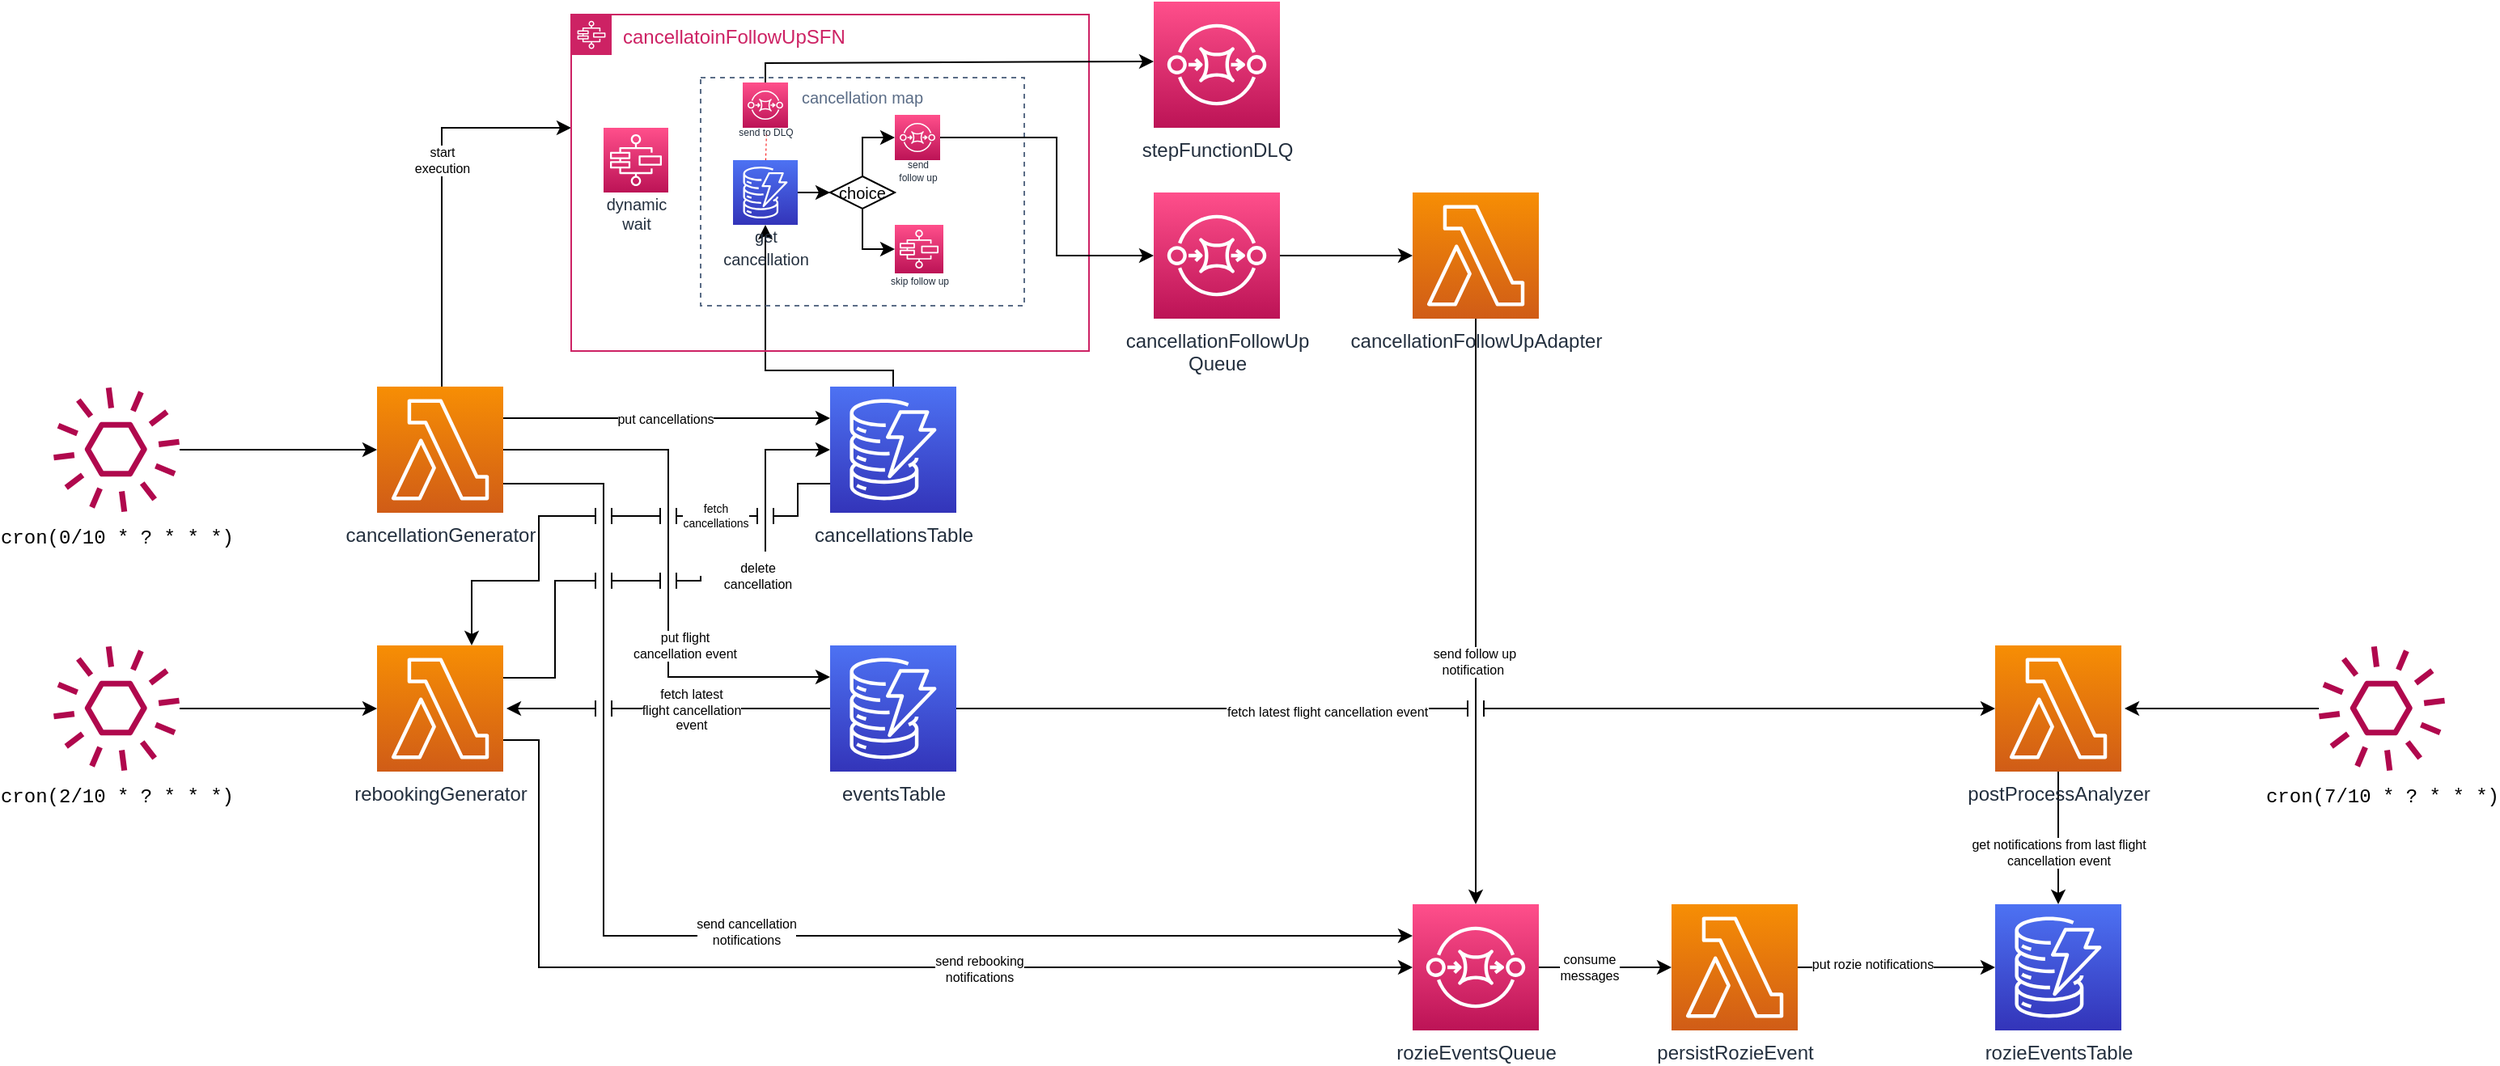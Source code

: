 <mxfile version="20.8.11" type="device"><diagram name="Pagina-1" id="FkzZ_aIhS2FaqJfJaAyY"><mxGraphModel dx="559" dy="347" grid="1" gridSize="10" guides="1" tooltips="1" connect="1" arrows="1" fold="1" page="1" pageScale="1" pageWidth="1920" pageHeight="1200" math="0" shadow="0"><root><mxCell id="0"/><mxCell id="1" parent="0"/><mxCell id="x7Xkq55nSBfE9XqSseAG-19" style="edgeStyle=orthogonalEdgeStyle;rounded=0;orthogonalLoop=1;jettySize=auto;html=1;entryX=0;entryY=0.25;entryDx=0;entryDy=0;entryPerimeter=0;fontColor=#000000;exitX=1;exitY=0.25;exitDx=0;exitDy=0;exitPerimeter=0;" edge="1" parent="1" source="x7Xkq55nSBfE9XqSseAG-1" target="x7Xkq55nSBfE9XqSseAG-6"><mxGeometry relative="1" as="geometry"><Array as="points"><mxPoint x="610" y="300"/><mxPoint x="680" y="300"/></Array></mxGeometry></mxCell><mxCell id="x7Xkq55nSBfE9XqSseAG-20" value="put cancellations" style="edgeLabel;html=1;align=center;verticalAlign=middle;resizable=0;points=[];fontColor=#000000;fontSize=8;" vertex="1" connectable="0" parent="x7Xkq55nSBfE9XqSseAG-19"><mxGeometry x="-0.01" y="-3" relative="1" as="geometry"><mxPoint y="-3" as="offset"/></mxGeometry></mxCell><mxCell id="x7Xkq55nSBfE9XqSseAG-21" style="edgeStyle=orthogonalEdgeStyle;rounded=0;orthogonalLoop=1;jettySize=auto;html=1;exitX=1;exitY=0.5;exitDx=0;exitDy=0;exitPerimeter=0;entryX=0;entryY=0.25;entryDx=0;entryDy=0;entryPerimeter=0;fontColor=#000000;" edge="1" parent="1" source="x7Xkq55nSBfE9XqSseAG-1" target="x7Xkq55nSBfE9XqSseAG-11"><mxGeometry relative="1" as="geometry"><Array as="points"><mxPoint x="580" y="319"/><mxPoint x="580" y="460"/></Array></mxGeometry></mxCell><mxCell id="x7Xkq55nSBfE9XqSseAG-22" value="put flight&lt;br style=&quot;font-size: 8px;&quot;&gt;cancellation event" style="edgeLabel;html=1;align=center;verticalAlign=middle;resizable=0;points=[];fontColor=#000000;fontSize=8;" vertex="1" connectable="0" parent="x7Xkq55nSBfE9XqSseAG-21"><mxGeometry x="-0.3" y="-1" relative="1" as="geometry"><mxPoint x="11" y="103" as="offset"/></mxGeometry></mxCell><mxCell id="x7Xkq55nSBfE9XqSseAG-23" style="edgeStyle=orthogonalEdgeStyle;rounded=0;orthogonalLoop=1;jettySize=auto;html=1;entryX=0;entryY=0.25;entryDx=0;entryDy=0;entryPerimeter=0;fontColor=#000000;" edge="1" parent="1" source="x7Xkq55nSBfE9XqSseAG-1" target="x7Xkq55nSBfE9XqSseAG-13"><mxGeometry relative="1" as="geometry"><Array as="points"><mxPoint x="540" y="340"/><mxPoint x="540" y="620"/></Array></mxGeometry></mxCell><mxCell id="x7Xkq55nSBfE9XqSseAG-24" value="send cancellation&lt;br style=&quot;font-size: 8px;&quot;&gt;notifications" style="edgeLabel;html=1;align=center;verticalAlign=middle;resizable=0;points=[];fontColor=#000000;fontSize=8;" vertex="1" connectable="0" parent="x7Xkq55nSBfE9XqSseAG-23"><mxGeometry x="0.021" y="4" relative="1" as="geometry"><mxPoint y="1" as="offset"/></mxGeometry></mxCell><mxCell id="x7Xkq55nSBfE9XqSseAG-43" style="edgeStyle=orthogonalEdgeStyle;rounded=0;jumpStyle=line;jumpSize=10;orthogonalLoop=1;jettySize=auto;html=1;fontSize=8;fontColor=#000000;" edge="1" parent="1" source="x7Xkq55nSBfE9XqSseAG-1" target="x7Xkq55nSBfE9XqSseAG-18"><mxGeometry relative="1" as="geometry"><Array as="points"><mxPoint x="440" y="120"/></Array></mxGeometry></mxCell><mxCell id="x7Xkq55nSBfE9XqSseAG-44" value="start&lt;br&gt;execution" style="edgeLabel;html=1;align=center;verticalAlign=middle;resizable=0;points=[];fontSize=8;fontColor=#000000;" vertex="1" connectable="0" parent="x7Xkq55nSBfE9XqSseAG-43"><mxGeometry x="0.167" relative="1" as="geometry"><mxPoint as="offset"/></mxGeometry></mxCell><mxCell id="x7Xkq55nSBfE9XqSseAG-1" value="cancellationGenerator" style="sketch=0;points=[[0,0,0],[0.25,0,0],[0.5,0,0],[0.75,0,0],[1,0,0],[0,1,0],[0.25,1,0],[0.5,1,0],[0.75,1,0],[1,1,0],[0,0.25,0],[0,0.5,0],[0,0.75,0],[1,0.25,0],[1,0.5,0],[1,0.75,0]];outlineConnect=0;fontColor=#232F3E;gradientColor=#F78E04;gradientDirection=north;fillColor=#D05C17;strokeColor=#ffffff;dashed=0;verticalLabelPosition=bottom;verticalAlign=top;align=center;html=1;fontSize=12;fontStyle=0;aspect=fixed;shape=mxgraph.aws4.resourceIcon;resIcon=mxgraph.aws4.lambda;" vertex="1" parent="1"><mxGeometry x="400" y="280" width="78" height="78" as="geometry"/></mxCell><mxCell id="x7Xkq55nSBfE9XqSseAG-27" style="edgeStyle=orthogonalEdgeStyle;rounded=0;orthogonalLoop=1;jettySize=auto;html=1;entryX=0;entryY=0.5;entryDx=0;entryDy=0;entryPerimeter=0;fontColor=#000000;jumpStyle=line;jumpSize=10;startArrow=none;" edge="1" parent="1" source="x7Xkq55nSBfE9XqSseAG-29" target="x7Xkq55nSBfE9XqSseAG-6"><mxGeometry relative="1" as="geometry"><Array as="points"><mxPoint x="640" y="400"/><mxPoint x="640" y="319"/></Array></mxGeometry></mxCell><mxCell id="x7Xkq55nSBfE9XqSseAG-37" style="edgeStyle=orthogonalEdgeStyle;rounded=0;jumpStyle=line;jumpSize=10;orthogonalLoop=1;jettySize=auto;html=1;exitX=1;exitY=0.75;exitDx=0;exitDy=0;exitPerimeter=0;entryX=0;entryY=0.5;entryDx=0;entryDy=0;entryPerimeter=0;fontSize=8;fontColor=#000000;" edge="1" parent="1" source="x7Xkq55nSBfE9XqSseAG-2" target="x7Xkq55nSBfE9XqSseAG-13"><mxGeometry relative="1" as="geometry"><Array as="points"><mxPoint x="500" y="499"/><mxPoint x="500" y="639"/></Array></mxGeometry></mxCell><mxCell id="x7Xkq55nSBfE9XqSseAG-38" value="send rebooking&lt;br&gt;notifications" style="edgeLabel;html=1;align=center;verticalAlign=middle;resizable=0;points=[];fontSize=8;fontColor=#000000;" vertex="1" connectable="0" parent="x7Xkq55nSBfE9XqSseAG-37"><mxGeometry x="0.235" y="-1" relative="1" as="geometry"><mxPoint as="offset"/></mxGeometry></mxCell><mxCell id="x7Xkq55nSBfE9XqSseAG-2" value="rebookingGenerator" style="sketch=0;points=[[0,0,0],[0.25,0,0],[0.5,0,0],[0.75,0,0],[1,0,0],[0,1,0],[0.25,1,0],[0.5,1,0],[0.75,1,0],[1,1,0],[0,0.25,0],[0,0.5,0],[0,0.75,0],[1,0.25,0],[1,0.5,0],[1,0.75,0]];outlineConnect=0;fontColor=#232F3E;gradientColor=#F78E04;gradientDirection=north;fillColor=#D05C17;strokeColor=#ffffff;dashed=0;verticalLabelPosition=bottom;verticalAlign=top;align=center;html=1;fontSize=12;fontStyle=0;aspect=fixed;shape=mxgraph.aws4.resourceIcon;resIcon=mxgraph.aws4.lambda;" vertex="1" parent="1"><mxGeometry x="400" y="440" width="78" height="78" as="geometry"/></mxCell><mxCell id="x7Xkq55nSBfE9XqSseAG-68" style="edgeStyle=orthogonalEdgeStyle;rounded=0;jumpStyle=line;jumpSize=10;orthogonalLoop=1;jettySize=auto;html=1;strokeColor=#000000;strokeWidth=1;fontSize=4;fontColor=#ff0000;endArrow=classic;endFill=1;" edge="1" parent="1" source="x7Xkq55nSBfE9XqSseAG-3" target="x7Xkq55nSBfE9XqSseAG-13"><mxGeometry relative="1" as="geometry"/></mxCell><mxCell id="x7Xkq55nSBfE9XqSseAG-69" value="&lt;font color=&quot;#000000&quot; style=&quot;font-size: 8px;&quot;&gt;send follow up&lt;br&gt;&lt;/font&gt;&lt;font color=&quot;#000000&quot; style=&quot;font-size: 8px;&quot;&gt;notification&amp;nbsp;&lt;/font&gt;" style="edgeLabel;html=1;align=center;verticalAlign=middle;resizable=0;points=[];fontSize=4;fontColor=#ff0000;" vertex="1" connectable="0" parent="x7Xkq55nSBfE9XqSseAG-68"><mxGeometry x="0.171" y="-1" relative="1" as="geometry"><mxPoint as="offset"/></mxGeometry></mxCell><mxCell id="x7Xkq55nSBfE9XqSseAG-3" value="cancellationFollowUpAdapter" style="sketch=0;points=[[0,0,0],[0.25,0,0],[0.5,0,0],[0.75,0,0],[1,0,0],[0,1,0],[0.25,1,0],[0.5,1,0],[0.75,1,0],[1,1,0],[0,0.25,0],[0,0.5,0],[0,0.75,0],[1,0.25,0],[1,0.5,0],[1,0.75,0]];outlineConnect=0;fontColor=#232F3E;gradientColor=#F78E04;gradientDirection=north;fillColor=#D05C17;strokeColor=#ffffff;dashed=0;verticalLabelPosition=bottom;verticalAlign=top;align=center;html=1;fontSize=12;fontStyle=0;aspect=fixed;shape=mxgraph.aws4.resourceIcon;resIcon=mxgraph.aws4.lambda;" vertex="1" parent="1"><mxGeometry x="1040" y="160" width="78" height="78" as="geometry"/></mxCell><mxCell id="x7Xkq55nSBfE9XqSseAG-41" style="edgeStyle=orthogonalEdgeStyle;rounded=0;jumpStyle=line;jumpSize=10;orthogonalLoop=1;jettySize=auto;html=1;fontSize=8;fontColor=#000000;" edge="1" parent="1" source="x7Xkq55nSBfE9XqSseAG-4" target="x7Xkq55nSBfE9XqSseAG-12"><mxGeometry relative="1" as="geometry"/></mxCell><mxCell id="x7Xkq55nSBfE9XqSseAG-42" value="put rozie notifications" style="edgeLabel;html=1;align=center;verticalAlign=middle;resizable=0;points=[];fontSize=8;fontColor=#000000;" vertex="1" connectable="0" parent="x7Xkq55nSBfE9XqSseAG-41"><mxGeometry x="-0.25" y="2" relative="1" as="geometry"><mxPoint as="offset"/></mxGeometry></mxCell><mxCell id="x7Xkq55nSBfE9XqSseAG-4" value="persistRozieEvent" style="sketch=0;points=[[0,0,0],[0.25,0,0],[0.5,0,0],[0.75,0,0],[1,0,0],[0,1,0],[0.25,1,0],[0.5,1,0],[0.75,1,0],[1,1,0],[0,0.25,0],[0,0.5,0],[0,0.75,0],[1,0.25,0],[1,0.5,0],[1,0.75,0]];outlineConnect=0;fontColor=#232F3E;gradientColor=#F78E04;gradientDirection=north;fillColor=#D05C17;strokeColor=#ffffff;dashed=0;verticalLabelPosition=bottom;verticalAlign=top;align=center;html=1;fontSize=12;fontStyle=0;aspect=fixed;shape=mxgraph.aws4.resourceIcon;resIcon=mxgraph.aws4.lambda;" vertex="1" parent="1"><mxGeometry x="1200" y="600" width="78" height="78" as="geometry"/></mxCell><mxCell id="x7Xkq55nSBfE9XqSseAG-72" style="edgeStyle=orthogonalEdgeStyle;rounded=0;jumpStyle=line;jumpSize=10;orthogonalLoop=1;jettySize=auto;html=1;entryX=0.5;entryY=0;entryDx=0;entryDy=0;entryPerimeter=0;strokeColor=#000000;strokeWidth=1;fontSize=8;fontColor=#000000;endArrow=classic;endFill=1;" edge="1" parent="1" source="x7Xkq55nSBfE9XqSseAG-5" target="x7Xkq55nSBfE9XqSseAG-12"><mxGeometry relative="1" as="geometry"/></mxCell><mxCell id="x7Xkq55nSBfE9XqSseAG-73" value="get notifications from last flight&lt;br&gt;cancellation event" style="edgeLabel;html=1;align=center;verticalAlign=middle;resizable=0;points=[];fontSize=8;fontColor=#000000;" vertex="1" connectable="0" parent="x7Xkq55nSBfE9XqSseAG-72"><mxGeometry x="0.211" relative="1" as="geometry"><mxPoint as="offset"/></mxGeometry></mxCell><mxCell id="x7Xkq55nSBfE9XqSseAG-5" value="postProcessAnalyzer" style="sketch=0;points=[[0,0,0],[0.25,0,0],[0.5,0,0],[0.75,0,0],[1,0,0],[0,1,0],[0.25,1,0],[0.5,1,0],[0.75,1,0],[1,1,0],[0,0.25,0],[0,0.5,0],[0,0.75,0],[1,0.25,0],[1,0.5,0],[1,0.75,0]];outlineConnect=0;fontColor=#232F3E;gradientColor=#F78E04;gradientDirection=north;fillColor=#D05C17;strokeColor=#ffffff;dashed=0;verticalLabelPosition=bottom;verticalAlign=top;align=center;html=1;fontSize=12;fontStyle=0;aspect=fixed;shape=mxgraph.aws4.resourceIcon;resIcon=mxgraph.aws4.lambda;" vertex="1" parent="1"><mxGeometry x="1400" y="440" width="78" height="78" as="geometry"/></mxCell><mxCell id="x7Xkq55nSBfE9XqSseAG-31" style="edgeStyle=orthogonalEdgeStyle;rounded=0;jumpStyle=line;jumpSize=10;orthogonalLoop=1;jettySize=auto;html=1;entryX=0.75;entryY=0;entryDx=0;entryDy=0;entryPerimeter=0;fontSize=10;fontColor=#000000;" edge="1" parent="1" source="x7Xkq55nSBfE9XqSseAG-6" target="x7Xkq55nSBfE9XqSseAG-2"><mxGeometry relative="1" as="geometry"><Array as="points"><mxPoint x="660" y="340"/><mxPoint x="660" y="360"/><mxPoint x="500" y="360"/><mxPoint x="500" y="400"/><mxPoint x="459" y="400"/></Array></mxGeometry></mxCell><mxCell id="x7Xkq55nSBfE9XqSseAG-32" value="fetch&lt;br style=&quot;font-size: 7px;&quot;&gt;cancellations" style="edgeLabel;html=1;align=center;verticalAlign=middle;resizable=0;points=[];fontSize=7;fontColor=#000000;" vertex="1" connectable="0" parent="x7Xkq55nSBfE9XqSseAG-31"><mxGeometry x="-0.43" relative="1" as="geometry"><mxPoint as="offset"/></mxGeometry></mxCell><mxCell id="x7Xkq55nSBfE9XqSseAG-67" style="edgeStyle=orthogonalEdgeStyle;rounded=0;jumpStyle=line;jumpSize=10;orthogonalLoop=1;jettySize=auto;html=1;strokeColor=#000000;strokeWidth=1;fontSize=4;fontColor=#ff0000;endArrow=classic;endFill=1;" edge="1" parent="1" source="x7Xkq55nSBfE9XqSseAG-6" target="x7Xkq55nSBfE9XqSseAG-48"><mxGeometry relative="1" as="geometry"><Array as="points"><mxPoint x="719" y="270"/><mxPoint x="640" y="270"/></Array></mxGeometry></mxCell><mxCell id="x7Xkq55nSBfE9XqSseAG-6" value="cancellationsTable" style="sketch=0;points=[[0,0,0],[0.25,0,0],[0.5,0,0],[0.75,0,0],[1,0,0],[0,1,0],[0.25,1,0],[0.5,1,0],[0.75,1,0],[1,1,0],[0,0.25,0],[0,0.5,0],[0,0.75,0],[1,0.25,0],[1,0.5,0],[1,0.75,0]];outlineConnect=0;fontColor=#232F3E;gradientColor=#4D72F3;gradientDirection=north;fillColor=#3334B9;strokeColor=#ffffff;dashed=0;verticalLabelPosition=bottom;verticalAlign=top;align=center;html=1;fontSize=12;fontStyle=0;aspect=fixed;shape=mxgraph.aws4.resourceIcon;resIcon=mxgraph.aws4.dynamodb;" vertex="1" parent="1"><mxGeometry x="680" y="280" width="78" height="78" as="geometry"/></mxCell><mxCell id="x7Xkq55nSBfE9XqSseAG-66" style="edgeStyle=orthogonalEdgeStyle;rounded=0;jumpStyle=line;jumpSize=10;orthogonalLoop=1;jettySize=auto;html=1;entryX=0;entryY=0.5;entryDx=0;entryDy=0;entryPerimeter=0;strokeColor=#000000;strokeWidth=1;fontSize=4;fontColor=#ff0000;endArrow=classic;endFill=1;" edge="1" parent="1" source="x7Xkq55nSBfE9XqSseAG-8" target="x7Xkq55nSBfE9XqSseAG-3"><mxGeometry relative="1" as="geometry"/></mxCell><mxCell id="x7Xkq55nSBfE9XqSseAG-8" value="cancellationFollowUp&lt;br&gt;Queue" style="sketch=0;points=[[0,0,0],[0.25,0,0],[0.5,0,0],[0.75,0,0],[1,0,0],[0,1,0],[0.25,1,0],[0.5,1,0],[0.75,1,0],[1,1,0],[0,0.25,0],[0,0.5,0],[0,0.75,0],[1,0.25,0],[1,0.5,0],[1,0.75,0]];outlineConnect=0;fontColor=#232F3E;gradientColor=#FF4F8B;gradientDirection=north;fillColor=#BC1356;strokeColor=#ffffff;dashed=0;verticalLabelPosition=bottom;verticalAlign=top;align=center;html=1;fontSize=12;fontStyle=0;aspect=fixed;shape=mxgraph.aws4.resourceIcon;resIcon=mxgraph.aws4.sqs;" vertex="1" parent="1"><mxGeometry x="880" y="160" width="78" height="78" as="geometry"/></mxCell><mxCell id="x7Xkq55nSBfE9XqSseAG-9" value="stepFunctionDLQ" style="sketch=0;points=[[0,0,0],[0.25,0,0],[0.5,0,0],[0.75,0,0],[1,0,0],[0,1,0],[0.25,1,0],[0.5,1,0],[0.75,1,0],[1,1,0],[0,0.25,0],[0,0.5,0],[0,0.75,0],[1,0.25,0],[1,0.5,0],[1,0.75,0]];outlineConnect=0;fontColor=#232F3E;gradientColor=#FF4F8B;gradientDirection=north;fillColor=#BC1356;strokeColor=#ffffff;dashed=0;verticalLabelPosition=bottom;verticalAlign=top;align=center;html=1;fontSize=12;fontStyle=0;aspect=fixed;shape=mxgraph.aws4.resourceIcon;resIcon=mxgraph.aws4.sqs;" vertex="1" parent="1"><mxGeometry x="880" y="42" width="78" height="78" as="geometry"/></mxCell><mxCell id="x7Xkq55nSBfE9XqSseAG-33" style="edgeStyle=orthogonalEdgeStyle;rounded=0;jumpStyle=line;jumpSize=10;orthogonalLoop=1;jettySize=auto;html=1;fontSize=8;fontColor=#000000;" edge="1" parent="1" source="x7Xkq55nSBfE9XqSseAG-11"><mxGeometry relative="1" as="geometry"><mxPoint x="480" y="479" as="targetPoint"/><Array as="points"><mxPoint x="480" y="479"/></Array></mxGeometry></mxCell><mxCell id="x7Xkq55nSBfE9XqSseAG-34" value="fetch latest&lt;br&gt;flight cancellation&lt;br&gt;event" style="edgeLabel;html=1;align=center;verticalAlign=middle;resizable=0;points=[];fontSize=8;fontColor=#000000;" vertex="1" connectable="0" parent="x7Xkq55nSBfE9XqSseAG-33"><mxGeometry x="-0.135" y="1" relative="1" as="geometry"><mxPoint as="offset"/></mxGeometry></mxCell><mxCell id="x7Xkq55nSBfE9XqSseAG-70" style="edgeStyle=orthogonalEdgeStyle;rounded=0;jumpStyle=line;jumpSize=10;orthogonalLoop=1;jettySize=auto;html=1;entryX=0;entryY=0.5;entryDx=0;entryDy=0;entryPerimeter=0;strokeColor=#000000;strokeWidth=1;fontSize=8;fontColor=#000000;endArrow=classic;endFill=1;" edge="1" parent="1" source="x7Xkq55nSBfE9XqSseAG-11" target="x7Xkq55nSBfE9XqSseAG-5"><mxGeometry relative="1" as="geometry"/></mxCell><mxCell id="x7Xkq55nSBfE9XqSseAG-71" value="fetch latest flight cancellation event" style="edgeLabel;html=1;align=center;verticalAlign=middle;resizable=0;points=[];fontSize=8;fontColor=#000000;" vertex="1" connectable="0" parent="x7Xkq55nSBfE9XqSseAG-70"><mxGeometry x="-0.288" y="-2" relative="1" as="geometry"><mxPoint as="offset"/></mxGeometry></mxCell><mxCell id="x7Xkq55nSBfE9XqSseAG-11" value="eventsTable" style="sketch=0;points=[[0,0,0],[0.25,0,0],[0.5,0,0],[0.75,0,0],[1,0,0],[0,1,0],[0.25,1,0],[0.5,1,0],[0.75,1,0],[1,1,0],[0,0.25,0],[0,0.5,0],[0,0.75,0],[1,0.25,0],[1,0.5,0],[1,0.75,0]];outlineConnect=0;fontColor=#232F3E;gradientColor=#4D72F3;gradientDirection=north;fillColor=#3334B9;strokeColor=#ffffff;dashed=0;verticalLabelPosition=bottom;verticalAlign=top;align=center;html=1;fontSize=12;fontStyle=0;aspect=fixed;shape=mxgraph.aws4.resourceIcon;resIcon=mxgraph.aws4.dynamodb;" vertex="1" parent="1"><mxGeometry x="680" y="440" width="78" height="78" as="geometry"/></mxCell><mxCell id="x7Xkq55nSBfE9XqSseAG-12" value="rozieEventsTable" style="sketch=0;points=[[0,0,0],[0.25,0,0],[0.5,0,0],[0.75,0,0],[1,0,0],[0,1,0],[0.25,1,0],[0.5,1,0],[0.75,1,0],[1,1,0],[0,0.25,0],[0,0.5,0],[0,0.75,0],[1,0.25,0],[1,0.5,0],[1,0.75,0]];outlineConnect=0;fontColor=#232F3E;gradientColor=#4D72F3;gradientDirection=north;fillColor=#3334B9;strokeColor=#ffffff;dashed=0;verticalLabelPosition=bottom;verticalAlign=top;align=center;html=1;fontSize=12;fontStyle=0;aspect=fixed;shape=mxgraph.aws4.resourceIcon;resIcon=mxgraph.aws4.dynamodb;" vertex="1" parent="1"><mxGeometry x="1400" y="600" width="78" height="78" as="geometry"/></mxCell><mxCell id="x7Xkq55nSBfE9XqSseAG-39" style="edgeStyle=orthogonalEdgeStyle;rounded=0;jumpStyle=line;jumpSize=10;orthogonalLoop=1;jettySize=auto;html=1;entryX=0;entryY=0.5;entryDx=0;entryDy=0;entryPerimeter=0;fontSize=8;fontColor=#000000;" edge="1" parent="1" source="x7Xkq55nSBfE9XqSseAG-13" target="x7Xkq55nSBfE9XqSseAG-4"><mxGeometry relative="1" as="geometry"/></mxCell><mxCell id="x7Xkq55nSBfE9XqSseAG-40" value="consume&lt;br&gt;messages" style="edgeLabel;html=1;align=center;verticalAlign=middle;resizable=0;points=[];fontSize=8;fontColor=#000000;" vertex="1" connectable="0" parent="x7Xkq55nSBfE9XqSseAG-39"><mxGeometry x="-0.246" relative="1" as="geometry"><mxPoint as="offset"/></mxGeometry></mxCell><mxCell id="x7Xkq55nSBfE9XqSseAG-13" value="rozieEventsQueue" style="sketch=0;points=[[0,0,0],[0.25,0,0],[0.5,0,0],[0.75,0,0],[1,0,0],[0,1,0],[0.25,1,0],[0.5,1,0],[0.75,1,0],[1,1,0],[0,0.25,0],[0,0.5,0],[0,0.75,0],[1,0.25,0],[1,0.5,0],[1,0.75,0]];outlineConnect=0;fontColor=#232F3E;gradientColor=#FF4F8B;gradientDirection=north;fillColor=#BC1356;strokeColor=#ffffff;dashed=0;verticalLabelPosition=bottom;verticalAlign=top;align=center;html=1;fontSize=12;fontStyle=0;aspect=fixed;shape=mxgraph.aws4.resourceIcon;resIcon=mxgraph.aws4.sqs;" vertex="1" parent="1"><mxGeometry x="1040" y="600" width="78" height="78" as="geometry"/></mxCell><mxCell id="x7Xkq55nSBfE9XqSseAG-17" style="edgeStyle=orthogonalEdgeStyle;rounded=0;orthogonalLoop=1;jettySize=auto;html=1;entryX=0;entryY=0.5;entryDx=0;entryDy=0;entryPerimeter=0;fontColor=#000000;" edge="1" parent="1" source="x7Xkq55nSBfE9XqSseAG-15" target="x7Xkq55nSBfE9XqSseAG-1"><mxGeometry relative="1" as="geometry"/></mxCell><mxCell id="x7Xkq55nSBfE9XqSseAG-15" value="&lt;div style=&quot;font-family: &amp;quot;Jetbrains Mono&amp;quot;, Monaco, &amp;quot;Courier New&amp;quot;, monospace, Menlo, Monaco, &amp;quot;Courier New&amp;quot;, monospace; line-height: 18px;&quot;&gt;&lt;span style=&quot;background-color: rgb(255, 255, 255);&quot;&gt;&lt;font color=&quot;#000000&quot;&gt;cron(0/10 * ? * * *)&lt;/font&gt;&lt;/span&gt;&lt;/div&gt;" style="sketch=0;outlineConnect=0;fontColor=#232F3E;gradientColor=none;fillColor=#B0084D;strokeColor=none;dashed=0;verticalLabelPosition=bottom;verticalAlign=top;align=center;html=1;fontSize=12;fontStyle=0;aspect=fixed;pointerEvents=1;shape=mxgraph.aws4.event;" vertex="1" parent="1"><mxGeometry x="200" y="280" width="78" height="78" as="geometry"/></mxCell><mxCell id="x7Xkq55nSBfE9XqSseAG-18" value="cancellatoinFollowUpSFN" style="points=[[0,0],[0.25,0],[0.5,0],[0.75,0],[1,0],[1,0.25],[1,0.5],[1,0.75],[1,1],[0.75,1],[0.5,1],[0.25,1],[0,1],[0,0.75],[0,0.5],[0,0.25]];outlineConnect=0;gradientColor=none;html=1;whiteSpace=wrap;fontSize=12;fontStyle=0;container=1;pointerEvents=0;collapsible=0;recursiveResize=0;shape=mxgraph.aws4.group;grIcon=mxgraph.aws4.group_aws_step_functions_workflow;strokeColor=#CD2264;fillColor=none;verticalAlign=top;align=left;spacingLeft=30;fontColor=#CD2264;dashed=0;labelBackgroundColor=#FFFFFF;" vertex="1" parent="1"><mxGeometry x="520" y="50" width="320" height="208" as="geometry"/></mxCell><mxCell id="x7Xkq55nSBfE9XqSseAG-46" value="&lt;p style=&quot;line-height: 98%;&quot;&gt;&lt;font style=&quot;font-size: 10px;&quot;&gt;dynamic&lt;br&gt;wait&lt;/font&gt;&lt;/p&gt;" style="sketch=0;points=[[0,0,0],[0.25,0,0],[0.5,0,0],[0.75,0,0],[1,0,0],[0,1,0],[0.25,1,0],[0.5,1,0],[0.75,1,0],[1,1,0],[0,0.25,0],[0,0.5,0],[0,0.75,0],[1,0.25,0],[1,0.5,0],[1,0.75,0]];outlineConnect=0;fontColor=#232F3E;gradientColor=#FF4F8B;gradientDirection=north;fillColor=#BC1356;strokeColor=#ffffff;dashed=0;verticalLabelPosition=bottom;verticalAlign=top;align=center;html=1;fontSize=12;fontStyle=0;aspect=fixed;shape=mxgraph.aws4.resourceIcon;resIcon=mxgraph.aws4.step_functions;labelBackgroundColor=none;spacing=-15;" vertex="1" parent="x7Xkq55nSBfE9XqSseAG-18"><mxGeometry x="20" y="70" width="40" height="40" as="geometry"/></mxCell><mxCell id="x7Xkq55nSBfE9XqSseAG-47" value="cancellation map" style="fillColor=none;strokeColor=#5A6C86;dashed=1;verticalAlign=top;fontStyle=0;fontColor=#5A6C86;labelBackgroundColor=none;fontSize=10;" vertex="1" parent="x7Xkq55nSBfE9XqSseAG-18"><mxGeometry x="80" y="39" width="200" height="141" as="geometry"/></mxCell><mxCell id="x7Xkq55nSBfE9XqSseAG-55" style="edgeStyle=orthogonalEdgeStyle;rounded=0;jumpStyle=line;jumpSize=10;orthogonalLoop=1;jettySize=auto;html=1;entryX=0;entryY=0.5;entryDx=0;entryDy=0;fontSize=6;fontColor=#000000;" edge="1" parent="x7Xkq55nSBfE9XqSseAG-18" source="x7Xkq55nSBfE9XqSseAG-48" target="x7Xkq55nSBfE9XqSseAG-49"><mxGeometry relative="1" as="geometry"/></mxCell><mxCell id="x7Xkq55nSBfE9XqSseAG-58" style="edgeStyle=orthogonalEdgeStyle;rounded=0;jumpStyle=line;jumpSize=10;orthogonalLoop=1;jettySize=auto;html=1;fontSize=4;fontColor=#ff0000;dashed=1;strokeWidth=0.5;endArrow=none;endFill=0;strokeColor=#fa0000;" edge="1" parent="x7Xkq55nSBfE9XqSseAG-18" target="x7Xkq55nSBfE9XqSseAG-54"><mxGeometry relative="1" as="geometry"><mxPoint x="120" y="90" as="sourcePoint"/></mxGeometry></mxCell><mxCell id="x7Xkq55nSBfE9XqSseAG-61" value="catch" style="edgeLabel;html=1;align=center;verticalAlign=middle;resizable=0;points=[];fontSize=6;fontColor=#000000;" vertex="1" connectable="0" parent="x7Xkq55nSBfE9XqSseAG-58"><mxGeometry x="0.393" relative="1" as="geometry"><mxPoint y="-8" as="offset"/></mxGeometry></mxCell><mxCell id="x7Xkq55nSBfE9XqSseAG-48" value="&lt;font style=&quot;font-size: 10px;&quot;&gt;get&lt;br&gt;cancellation&lt;/font&gt;" style="sketch=0;points=[[0,0,0],[0.25,0,0],[0.5,0,0],[0.75,0,0],[1,0,0],[0,1,0],[0.25,1,0],[0.5,1,0],[0.75,1,0],[1,1,0],[0,0.25,0],[0,0.5,0],[0,0.75,0],[1,0.25,0],[1,0.5,0],[1,0.75,0]];outlineConnect=0;fontColor=#232F3E;gradientColor=#4D72F3;gradientDirection=north;fillColor=#3334B9;strokeColor=#ffffff;dashed=0;verticalLabelPosition=bottom;verticalAlign=top;align=center;html=1;fontSize=12;fontStyle=0;aspect=fixed;shape=mxgraph.aws4.resourceIcon;resIcon=mxgraph.aws4.dynamodb;labelBackgroundColor=none;spacing=-5;" vertex="1" parent="x7Xkq55nSBfE9XqSseAG-18"><mxGeometry x="100" y="90" width="40" height="40" as="geometry"/></mxCell><mxCell id="x7Xkq55nSBfE9XqSseAG-56" style="edgeStyle=orthogonalEdgeStyle;rounded=0;jumpStyle=line;jumpSize=10;orthogonalLoop=1;jettySize=auto;html=1;entryX=0;entryY=0.5;entryDx=0;entryDy=0;entryPerimeter=0;fontSize=6;fontColor=#000000;" edge="1" parent="x7Xkq55nSBfE9XqSseAG-18" source="x7Xkq55nSBfE9XqSseAG-49" target="x7Xkq55nSBfE9XqSseAG-50"><mxGeometry relative="1" as="geometry"/></mxCell><mxCell id="x7Xkq55nSBfE9XqSseAG-57" style="edgeStyle=orthogonalEdgeStyle;rounded=0;jumpStyle=line;jumpSize=10;orthogonalLoop=1;jettySize=auto;html=1;entryX=0;entryY=0.5;entryDx=0;entryDy=0;entryPerimeter=0;fontSize=6;fontColor=#000000;" edge="1" parent="x7Xkq55nSBfE9XqSseAG-18" source="x7Xkq55nSBfE9XqSseAG-49" target="x7Xkq55nSBfE9XqSseAG-52"><mxGeometry relative="1" as="geometry"/></mxCell><mxCell id="x7Xkq55nSBfE9XqSseAG-49" value="choice" style="rhombus;whiteSpace=wrap;html=1;labelBackgroundColor=none;strokeColor=default;fontSize=10;fontColor=#000000;fillColor=none;" vertex="1" parent="x7Xkq55nSBfE9XqSseAG-18"><mxGeometry x="160" y="100" width="40" height="20" as="geometry"/></mxCell><mxCell id="x7Xkq55nSBfE9XqSseAG-50" value="&lt;p style=&quot;line-height: 50%;&quot;&gt;&lt;font style=&quot;font-size: 6px;&quot;&gt;send&lt;br&gt;follow up&lt;/font&gt;&lt;/p&gt;" style="sketch=0;points=[[0,0,0],[0.25,0,0],[0.5,0,0],[0.75,0,0],[1,0,0],[0,1,0],[0.25,1,0],[0.5,1,0],[0.75,1,0],[1,1,0],[0,0.25,0],[0,0.5,0],[0,0.75,0],[1,0.25,0],[1,0.5,0],[1,0.75,0]];outlineConnect=0;fontColor=#232F3E;gradientColor=#FF4F8B;gradientDirection=north;fillColor=#BC1356;strokeColor=#ffffff;dashed=0;verticalLabelPosition=bottom;verticalAlign=top;align=center;html=1;fontSize=12;fontStyle=0;aspect=fixed;shape=mxgraph.aws4.resourceIcon;resIcon=mxgraph.aws4.sqs;labelBackgroundColor=none;spacing=-19;" vertex="1" parent="x7Xkq55nSBfE9XqSseAG-18"><mxGeometry x="200" y="62" width="28" height="28" as="geometry"/></mxCell><mxCell id="x7Xkq55nSBfE9XqSseAG-52" value="&lt;p style=&quot;line-height: 56%;&quot;&gt;&lt;font style=&quot;font-size: 6px;&quot;&gt;skip follow up&lt;/font&gt;&lt;/p&gt;" style="sketch=0;points=[[0,0,0],[0.25,0,0],[0.5,0,0],[0.75,0,0],[1,0,0],[0,1,0],[0.25,1,0],[0.5,1,0],[0.75,1,0],[1,1,0],[0,0.25,0],[0,0.5,0],[0,0.75,0],[1,0.25,0],[1,0.5,0],[1,0.75,0]];outlineConnect=0;fontColor=#232F3E;gradientColor=#FF4F8B;gradientDirection=north;fillColor=#BC1356;strokeColor=#ffffff;dashed=0;verticalLabelPosition=bottom;verticalAlign=top;align=center;html=1;fontSize=12;fontStyle=0;aspect=fixed;shape=mxgraph.aws4.resourceIcon;resIcon=mxgraph.aws4.step_functions;labelBackgroundColor=none;spacing=-17;" vertex="1" parent="x7Xkq55nSBfE9XqSseAG-18"><mxGeometry x="200" y="130" width="30" height="30" as="geometry"/></mxCell><mxCell id="x7Xkq55nSBfE9XqSseAG-54" value="&lt;p style=&quot;line-height: 50%;&quot;&gt;&lt;span style=&quot;font-size: 6px;&quot;&gt;send to DLQ&lt;/span&gt;&lt;/p&gt;" style="sketch=0;points=[[0,0,0],[0.25,0,0],[0.5,0,0],[0.75,0,0],[1,0,0],[0,1,0],[0.25,1,0],[0.5,1,0],[0.75,1,0],[1,1,0],[0,0.25,0],[0,0.5,0],[0,0.75,0],[1,0.25,0],[1,0.5,0],[1,0.75,0]];outlineConnect=0;fontColor=#232F3E;gradientColor=#FF4F8B;gradientDirection=north;fillColor=#BC1356;strokeColor=#ffffff;dashed=0;verticalLabelPosition=bottom;verticalAlign=top;align=center;html=1;fontSize=12;fontStyle=0;aspect=fixed;shape=mxgraph.aws4.resourceIcon;resIcon=mxgraph.aws4.sqs;labelBackgroundColor=none;spacing=-19;" vertex="1" parent="x7Xkq55nSBfE9XqSseAG-18"><mxGeometry x="106" y="42" width="28" height="28" as="geometry"/></mxCell><mxCell id="x7Xkq55nSBfE9XqSseAG-26" style="edgeStyle=orthogonalEdgeStyle;rounded=0;orthogonalLoop=1;jettySize=auto;html=1;entryX=0;entryY=0.5;entryDx=0;entryDy=0;entryPerimeter=0;fontColor=#000000;" edge="1" parent="1" source="x7Xkq55nSBfE9XqSseAG-25" target="x7Xkq55nSBfE9XqSseAG-2"><mxGeometry relative="1" as="geometry"/></mxCell><mxCell id="x7Xkq55nSBfE9XqSseAG-25" value="&lt;div style=&quot;font-family: &amp;quot;Jetbrains Mono&amp;quot;, Monaco, &amp;quot;Courier New&amp;quot;, monospace, Menlo, Monaco, &amp;quot;Courier New&amp;quot;, monospace; line-height: 18px;&quot;&gt;&lt;span style=&quot;background-color: rgb(255, 255, 255);&quot;&gt;&lt;font color=&quot;#000000&quot;&gt;cron(2/10 * ? * * *)&lt;/font&gt;&lt;/span&gt;&lt;/div&gt;" style="sketch=0;outlineConnect=0;fontColor=#232F3E;gradientColor=none;fillColor=#B0084D;strokeColor=none;dashed=0;verticalLabelPosition=bottom;verticalAlign=top;align=center;html=1;fontSize=12;fontStyle=0;aspect=fixed;pointerEvents=1;shape=mxgraph.aws4.event;" vertex="1" parent="1"><mxGeometry x="200" y="440" width="78" height="78" as="geometry"/></mxCell><mxCell id="x7Xkq55nSBfE9XqSseAG-28" value="" style="edgeStyle=orthogonalEdgeStyle;rounded=0;orthogonalLoop=1;jettySize=auto;html=1;entryX=0;entryY=0.5;entryDx=0;entryDy=0;entryPerimeter=0;fontColor=#000000;jumpStyle=line;jumpSize=10;endArrow=none;" edge="1" parent="1" source="x7Xkq55nSBfE9XqSseAG-2" target="x7Xkq55nSBfE9XqSseAG-29"><mxGeometry relative="1" as="geometry"><mxPoint x="478.0" y="479.026" as="sourcePoint"/><mxPoint x="680" y="319" as="targetPoint"/><Array as="points"><mxPoint x="510" y="460"/><mxPoint x="510" y="400"/><mxPoint x="600" y="400"/></Array></mxGeometry></mxCell><mxCell id="x7Xkq55nSBfE9XqSseAG-29" value="&lt;font style=&quot;font-size: 8px;&quot;&gt;delete&lt;br style=&quot;&quot;&gt;cancellation&lt;/font&gt;" style="text;html=1;align=center;verticalAlign=middle;resizable=0;points=[];autosize=1;strokeColor=none;fillColor=none;fontColor=#000000;labelBackgroundColor=none;fontSize=8;" vertex="1" parent="1"><mxGeometry x="600" y="382" width="70" height="30" as="geometry"/></mxCell><mxCell id="x7Xkq55nSBfE9XqSseAG-59" style="edgeStyle=orthogonalEdgeStyle;rounded=0;jumpStyle=line;jumpSize=10;orthogonalLoop=1;jettySize=auto;html=1;fontSize=6;fontColor=#000000;" edge="1" parent="1" source="x7Xkq55nSBfE9XqSseAG-54" target="x7Xkq55nSBfE9XqSseAG-9"><mxGeometry relative="1" as="geometry"><Array as="points"><mxPoint x="640" y="80"/><mxPoint x="768" y="80"/><mxPoint x="768" y="79"/></Array></mxGeometry></mxCell><mxCell id="x7Xkq55nSBfE9XqSseAG-64" style="edgeStyle=orthogonalEdgeStyle;rounded=0;jumpStyle=line;jumpSize=10;orthogonalLoop=1;jettySize=auto;html=1;fontSize=6;fontColor=#000000;exitX=1;exitY=0.5;exitDx=0;exitDy=0;exitPerimeter=0;entryX=0;entryY=0.5;entryDx=0;entryDy=0;entryPerimeter=0;" edge="1" parent="1" source="x7Xkq55nSBfE9XqSseAG-50" target="x7Xkq55nSBfE9XqSseAG-8"><mxGeometry relative="1" as="geometry"><mxPoint x="650" y="102.0" as="sourcePoint"/><mxPoint x="892" y="90.0" as="targetPoint"/><Array as="points"><mxPoint x="820" y="126"/><mxPoint x="820" y="199"/></Array></mxGeometry></mxCell><mxCell id="x7Xkq55nSBfE9XqSseAG-76" style="edgeStyle=orthogonalEdgeStyle;rounded=0;jumpStyle=line;jumpSize=10;orthogonalLoop=1;jettySize=auto;html=1;strokeColor=#000000;strokeWidth=1;fontSize=8;fontColor=#000000;endArrow=classic;endFill=1;" edge="1" parent="1" source="x7Xkq55nSBfE9XqSseAG-75"><mxGeometry relative="1" as="geometry"><mxPoint x="1480" y="479" as="targetPoint"/></mxGeometry></mxCell><mxCell id="x7Xkq55nSBfE9XqSseAG-75" value="&lt;div style=&quot;font-family: &amp;quot;Jetbrains Mono&amp;quot;, Monaco, &amp;quot;Courier New&amp;quot;, monospace, Menlo, Monaco, &amp;quot;Courier New&amp;quot;, monospace; line-height: 18px;&quot;&gt;&lt;span style=&quot;background-color: rgb(255, 255, 255);&quot;&gt;&lt;font color=&quot;#000000&quot;&gt;cron(7/10 * ? * * *)&lt;/font&gt;&lt;/span&gt;&lt;/div&gt;" style="sketch=0;outlineConnect=0;fontColor=#232F3E;gradientColor=none;fillColor=#B0084D;strokeColor=none;dashed=0;verticalLabelPosition=bottom;verticalAlign=top;align=center;html=1;fontSize=12;fontStyle=0;aspect=fixed;pointerEvents=1;shape=mxgraph.aws4.event;" vertex="1" parent="1"><mxGeometry x="1600" y="440" width="78" height="78" as="geometry"/></mxCell></root></mxGraphModel></diagram></mxfile>